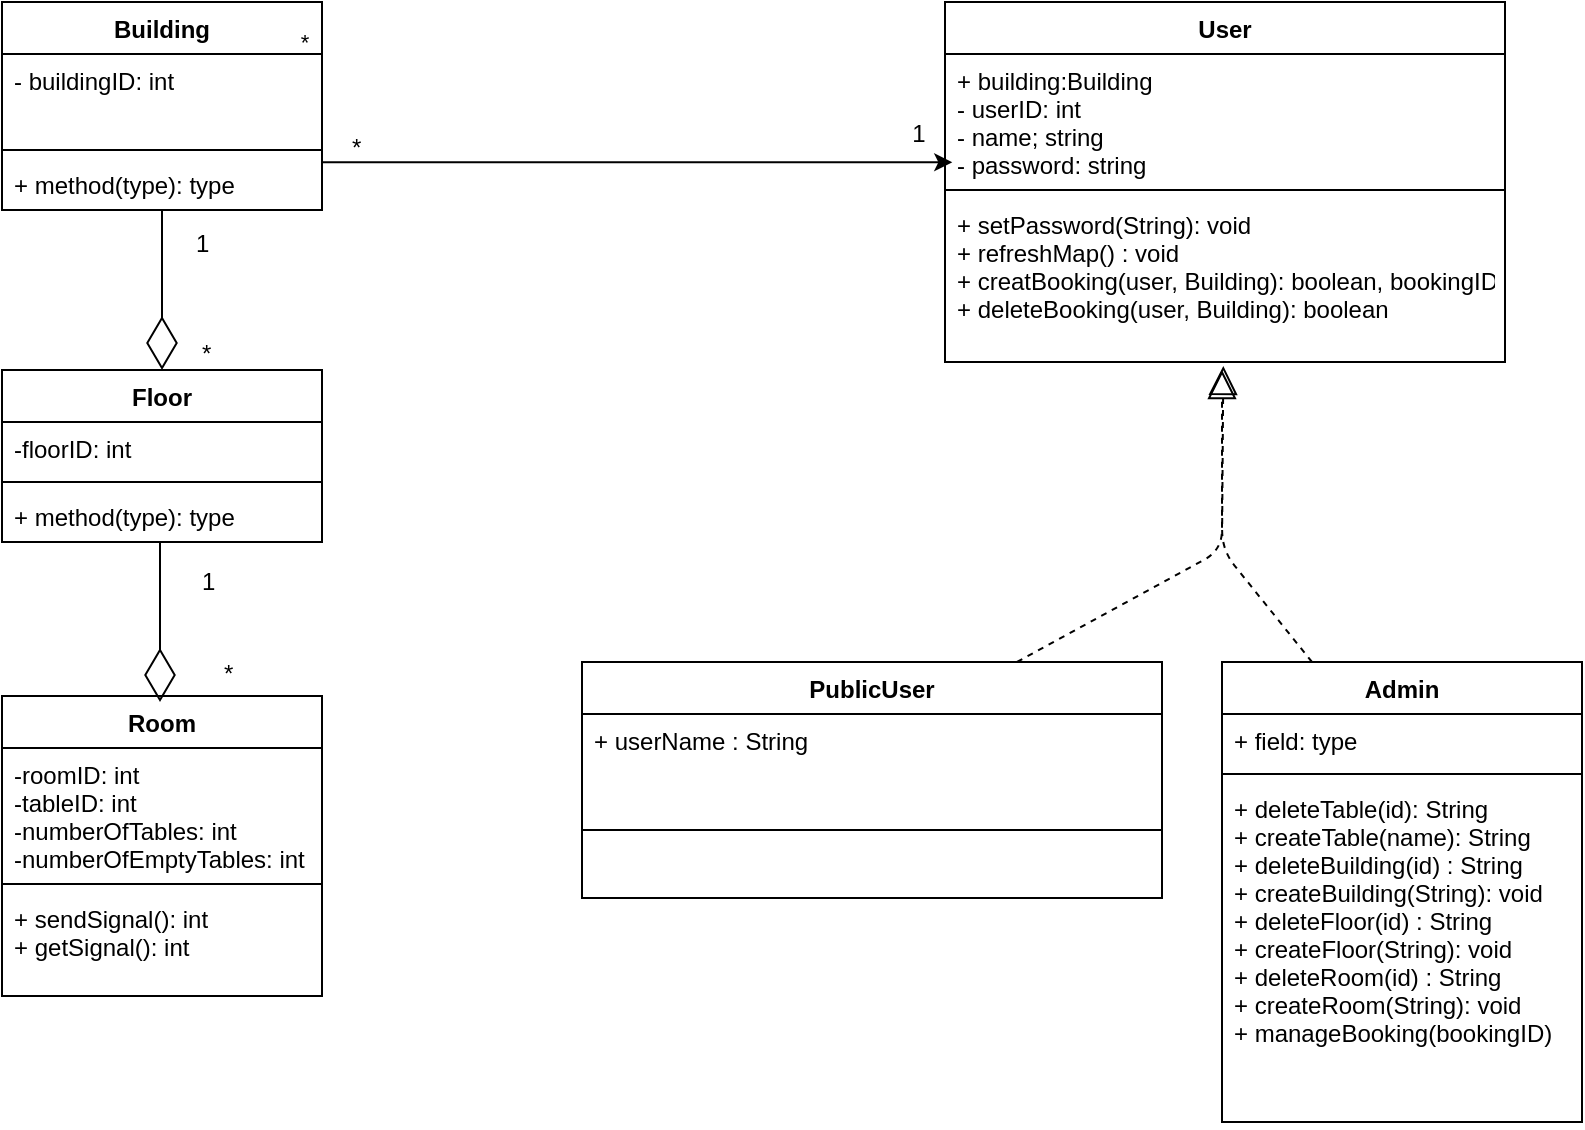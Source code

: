 <mxfile version="10.5.8" type="github"><diagram id="rTUIbsL52zfI17CwxYy-" name="Page-1"><mxGraphModel dx="862" dy="416" grid="1" gridSize="10" guides="1" tooltips="1" connect="1" arrows="1" fold="1" page="1" pageScale="1" pageWidth="827" pageHeight="1169" math="0" shadow="0"><root><mxCell id="0"/><mxCell id="1" parent="0"/><mxCell id="a0J-lWOoTGamnd43DU0Q-1" value="Building" style="swimlane;fontStyle=1;align=center;verticalAlign=top;childLayout=stackLayout;horizontal=1;startSize=26;horizontalStack=0;resizeParent=1;resizeParentMax=0;resizeLast=0;collapsible=1;marginBottom=0;labelBackgroundColor=none;" parent="1" vertex="1"><mxGeometry x="20" y="16" width="160" height="104" as="geometry"/></mxCell><mxCell id="a0J-lWOoTGamnd43DU0Q-2" value="- buildingID: int&#10;" style="text;strokeColor=none;fillColor=none;align=left;verticalAlign=top;spacingLeft=4;spacingRight=4;overflow=hidden;rotatable=0;points=[[0,0.5],[1,0.5]];portConstraint=eastwest;labelBackgroundColor=none;" parent="a0J-lWOoTGamnd43DU0Q-1" vertex="1"><mxGeometry y="26" width="160" height="44" as="geometry"/></mxCell><mxCell id="a0J-lWOoTGamnd43DU0Q-3" value="" style="line;strokeWidth=1;fillColor=none;align=left;verticalAlign=middle;spacingTop=-1;spacingLeft=3;spacingRight=3;rotatable=0;labelPosition=right;points=[];portConstraint=eastwest;labelBackgroundColor=none;" parent="a0J-lWOoTGamnd43DU0Q-1" vertex="1"><mxGeometry y="70" width="160" height="8" as="geometry"/></mxCell><mxCell id="a0J-lWOoTGamnd43DU0Q-4" value="+ method(type): type" style="text;strokeColor=none;fillColor=none;align=left;verticalAlign=top;spacingLeft=4;spacingRight=4;overflow=hidden;rotatable=0;points=[[0,0.5],[1,0.5]];portConstraint=eastwest;labelBackgroundColor=none;" parent="a0J-lWOoTGamnd43DU0Q-1" vertex="1"><mxGeometry y="78" width="160" height="26" as="geometry"/></mxCell><mxCell id="a0J-lWOoTGamnd43DU0Q-5" value="Room&#10;&#10;" style="swimlane;fontStyle=1;align=center;verticalAlign=top;childLayout=stackLayout;horizontal=1;startSize=26;horizontalStack=0;resizeParent=1;resizeParentMax=0;resizeLast=0;collapsible=1;marginBottom=0;labelBackgroundColor=none;" parent="1" vertex="1"><mxGeometry x="20" y="363" width="160" height="150" as="geometry"/></mxCell><mxCell id="a0J-lWOoTGamnd43DU0Q-6" value="-roomID: int&#10;-tableID: int&#10;-numberOfTables: int&#10;-numberOfEmptyTables: int" style="text;strokeColor=none;fillColor=none;align=left;verticalAlign=top;spacingLeft=4;spacingRight=4;overflow=hidden;rotatable=0;points=[[0,0.5],[1,0.5]];portConstraint=eastwest;labelBackgroundColor=none;" parent="a0J-lWOoTGamnd43DU0Q-5" vertex="1"><mxGeometry y="26" width="160" height="64" as="geometry"/></mxCell><mxCell id="a0J-lWOoTGamnd43DU0Q-7" value="" style="line;strokeWidth=1;fillColor=none;align=left;verticalAlign=middle;spacingTop=-1;spacingLeft=3;spacingRight=3;rotatable=0;labelPosition=right;points=[];portConstraint=eastwest;labelBackgroundColor=none;" parent="a0J-lWOoTGamnd43DU0Q-5" vertex="1"><mxGeometry y="90" width="160" height="8" as="geometry"/></mxCell><mxCell id="a0J-lWOoTGamnd43DU0Q-8" value="+ sendSignal(): int&#10;+ getSignal(): int&#10;&#10;" style="text;strokeColor=none;fillColor=none;align=left;verticalAlign=top;spacingLeft=4;spacingRight=4;overflow=hidden;rotatable=0;points=[[0,0.5],[1,0.5]];portConstraint=eastwest;labelBackgroundColor=none;" parent="a0J-lWOoTGamnd43DU0Q-5" vertex="1"><mxGeometry y="98" width="160" height="52" as="geometry"/></mxCell><mxCell id="a0J-lWOoTGamnd43DU0Q-9" value="" style="endArrow=diamondThin;endFill=0;endSize=24;html=1;exitX=0.5;exitY=1;exitDx=0;exitDy=0;exitPerimeter=0;labelBackgroundColor=none;" parent="1" source="a0J-lWOoTGamnd43DU0Q-4" edge="1"><mxGeometry width="160" relative="1" as="geometry"><mxPoint x="100" y="130" as="sourcePoint"/><mxPoint x="100" y="200" as="targetPoint"/></mxGeometry></mxCell><mxCell id="a0J-lWOoTGamnd43DU0Q-10" value="Floor" style="swimlane;fontStyle=1;align=center;verticalAlign=top;childLayout=stackLayout;horizontal=1;startSize=26;horizontalStack=0;resizeParent=1;resizeParentMax=0;resizeLast=0;collapsible=1;marginBottom=0;labelBackgroundColor=none;" parent="1" vertex="1"><mxGeometry x="20" y="200" width="160" height="86" as="geometry"/></mxCell><mxCell id="a0J-lWOoTGamnd43DU0Q-11" value="-floorID: int&#10;&#10;" style="text;strokeColor=none;fillColor=none;align=left;verticalAlign=top;spacingLeft=4;spacingRight=4;overflow=hidden;rotatable=0;points=[[0,0.5],[1,0.5]];portConstraint=eastwest;labelBackgroundColor=none;" parent="a0J-lWOoTGamnd43DU0Q-10" vertex="1"><mxGeometry y="26" width="160" height="26" as="geometry"/></mxCell><mxCell id="a0J-lWOoTGamnd43DU0Q-12" value="" style="line;strokeWidth=1;fillColor=none;align=left;verticalAlign=middle;spacingTop=-1;spacingLeft=3;spacingRight=3;rotatable=0;labelPosition=right;points=[];portConstraint=eastwest;labelBackgroundColor=none;" parent="a0J-lWOoTGamnd43DU0Q-10" vertex="1"><mxGeometry y="52" width="160" height="8" as="geometry"/></mxCell><mxCell id="a0J-lWOoTGamnd43DU0Q-13" value="+ method(type): type" style="text;strokeColor=none;fillColor=none;align=left;verticalAlign=top;spacingLeft=4;spacingRight=4;overflow=hidden;rotatable=0;points=[[0,0.5],[1,0.5]];portConstraint=eastwest;labelBackgroundColor=none;" parent="a0J-lWOoTGamnd43DU0Q-10" vertex="1"><mxGeometry y="60" width="160" height="26" as="geometry"/></mxCell><mxCell id="a0J-lWOoTGamnd43DU0Q-14" value="" style="endArrow=diamondThin;endFill=0;endSize=24;html=1;exitX=0.5;exitY=1;exitDx=0;exitDy=0;exitPerimeter=0;labelBackgroundColor=none;" parent="1" edge="1"><mxGeometry width="160" relative="1" as="geometry"><mxPoint x="99" y="286" as="sourcePoint"/><mxPoint x="99" y="366" as="targetPoint"/></mxGeometry></mxCell><mxCell id="a0J-lWOoTGamnd43DU0Q-15" value="User&#10;&#10;" style="swimlane;fontStyle=1;align=center;verticalAlign=top;childLayout=stackLayout;horizontal=1;startSize=26;horizontalStack=0;resizeParent=1;resizeParentMax=0;resizeLast=0;collapsible=1;marginBottom=0;labelBackgroundColor=none;" parent="1" vertex="1"><mxGeometry x="491.5" y="16" width="280" height="180" as="geometry"/></mxCell><mxCell id="a0J-lWOoTGamnd43DU0Q-16" value="+ building:Building&#10;- userID: int&#10;- name; string&#10;- password: string&#10;" style="text;strokeColor=none;fillColor=none;align=left;verticalAlign=top;spacingLeft=4;spacingRight=4;overflow=hidden;rotatable=0;points=[[0,0.5],[1,0.5]];portConstraint=eastwest;labelBackgroundColor=none;" parent="a0J-lWOoTGamnd43DU0Q-15" vertex="1"><mxGeometry y="26" width="280" height="64" as="geometry"/></mxCell><mxCell id="a0J-lWOoTGamnd43DU0Q-17" value="" style="line;strokeWidth=1;fillColor=none;align=left;verticalAlign=middle;spacingTop=-1;spacingLeft=3;spacingRight=3;rotatable=0;labelPosition=right;points=[];portConstraint=eastwest;labelBackgroundColor=none;" parent="a0J-lWOoTGamnd43DU0Q-15" vertex="1"><mxGeometry y="90" width="280" height="8" as="geometry"/></mxCell><mxCell id="a0J-lWOoTGamnd43DU0Q-18" value="+ setPassword(String): void&#10;+ refreshMap() : void&#10;+ creatBooking(user, Building): boolean, bookingID&#10;+ deleteBooking(user, Building): boolean&#10;&#10;" style="text;strokeColor=none;fillColor=none;align=left;verticalAlign=top;spacingLeft=4;spacingRight=4;overflow=hidden;rotatable=0;points=[[0,0.5],[1,0.5]];portConstraint=eastwest;labelBackgroundColor=none;" parent="a0J-lWOoTGamnd43DU0Q-15" vertex="1"><mxGeometry y="98" width="280" height="82" as="geometry"/></mxCell><mxCell id="a0J-lWOoTGamnd43DU0Q-19" value="Admin&#10;" style="swimlane;fontStyle=1;align=center;verticalAlign=top;childLayout=stackLayout;horizontal=1;startSize=26;horizontalStack=0;resizeParent=1;resizeParentMax=0;resizeLast=0;collapsible=1;marginBottom=0;labelBackgroundColor=none;" parent="1" vertex="1"><mxGeometry x="630" y="346" width="180" height="230" as="geometry"/></mxCell><mxCell id="a0J-lWOoTGamnd43DU0Q-20" value="+ field: type" style="text;strokeColor=none;fillColor=none;align=left;verticalAlign=top;spacingLeft=4;spacingRight=4;overflow=hidden;rotatable=0;points=[[0,0.5],[1,0.5]];portConstraint=eastwest;labelBackgroundColor=none;" parent="a0J-lWOoTGamnd43DU0Q-19" vertex="1"><mxGeometry y="26" width="180" height="26" as="geometry"/></mxCell><mxCell id="a0J-lWOoTGamnd43DU0Q-21" value="" style="line;strokeWidth=1;fillColor=none;align=left;verticalAlign=middle;spacingTop=-1;spacingLeft=3;spacingRight=3;rotatable=0;labelPosition=right;points=[];portConstraint=eastwest;labelBackgroundColor=none;" parent="a0J-lWOoTGamnd43DU0Q-19" vertex="1"><mxGeometry y="52" width="180" height="8" as="geometry"/></mxCell><mxCell id="a0J-lWOoTGamnd43DU0Q-22" value="+ deleteTable(id): String&#10;+ createTable(name): String&#10;+ deleteBuilding(id) : String&#10;+ createBuilding(String): void&#10;+ deleteFloor(id) : String&#10;+ createFloor(String): void&#10;+ deleteRoom(id) : String&#10;+ createRoom(String): void&#10;+ manageBooking(bookingID)&#10;&#10;" style="text;strokeColor=none;fillColor=none;align=left;verticalAlign=top;spacingLeft=4;spacingRight=4;overflow=hidden;rotatable=0;points=[[0,0.5],[1,0.5]];portConstraint=eastwest;labelBackgroundColor=none;" parent="a0J-lWOoTGamnd43DU0Q-19" vertex="1"><mxGeometry y="60" width="180" height="170" as="geometry"/></mxCell><mxCell id="a0J-lWOoTGamnd43DU0Q-23" value="PublicUser&#10;" style="swimlane;fontStyle=1;align=center;verticalAlign=top;childLayout=stackLayout;horizontal=1;startSize=26;horizontalStack=0;resizeParent=1;resizeParentMax=0;resizeLast=0;collapsible=1;marginBottom=0;labelBackgroundColor=none;" parent="1" vertex="1"><mxGeometry x="310" y="346" width="290" height="118" as="geometry"/></mxCell><mxCell id="a0J-lWOoTGamnd43DU0Q-24" value="+ userName : String" style="text;strokeColor=none;fillColor=none;align=left;verticalAlign=top;spacingLeft=4;spacingRight=4;overflow=hidden;rotatable=0;points=[[0,0.5],[1,0.5]];portConstraint=eastwest;labelBackgroundColor=none;" parent="a0J-lWOoTGamnd43DU0Q-23" vertex="1"><mxGeometry y="26" width="290" height="24" as="geometry"/></mxCell><mxCell id="a0J-lWOoTGamnd43DU0Q-25" value="" style="line;strokeWidth=1;fillColor=none;align=left;verticalAlign=middle;spacingTop=-1;spacingLeft=3;spacingRight=3;rotatable=0;labelPosition=right;points=[];portConstraint=eastwest;labelBackgroundColor=none;" parent="a0J-lWOoTGamnd43DU0Q-23" vertex="1"><mxGeometry y="50" width="290" height="68" as="geometry"/></mxCell><mxCell id="a0J-lWOoTGamnd43DU0Q-30" value="" style="endArrow=block;dashed=1;endFill=0;endSize=12;html=1;exitX=0.75;exitY=0;exitDx=0;exitDy=0;labelBackgroundColor=none;" parent="1" source="a0J-lWOoTGamnd43DU0Q-23" edge="1"><mxGeometry width="160" relative="1" as="geometry"><mxPoint x="290" y="424" as="sourcePoint"/><mxPoint x="630" y="200" as="targetPoint"/><Array as="points"><mxPoint x="630" y="290"/></Array></mxGeometry></mxCell><mxCell id="a0J-lWOoTGamnd43DU0Q-31" value="" style="endArrow=block;dashed=1;endFill=0;endSize=12;html=1;exitX=0.25;exitY=0;exitDx=0;exitDy=0;labelBackgroundColor=none;entryX=0.497;entryY=1.024;entryDx=0;entryDy=0;entryPerimeter=0;" parent="1" source="a0J-lWOoTGamnd43DU0Q-19" edge="1" target="a0J-lWOoTGamnd43DU0Q-18"><mxGeometry width="160" relative="1" as="geometry"><mxPoint x="570" y="238" as="sourcePoint"/><mxPoint x="630" y="270" as="targetPoint"/><Array as="points"><mxPoint x="630" y="290"/></Array></mxGeometry></mxCell><mxCell id="a0J-lWOoTGamnd43DU0Q-32" value="*" style="edgeStyle=orthogonalEdgeStyle;rounded=0;orthogonalLoop=1;jettySize=auto;html=1;exitX=1;exitY=0.5;exitDx=0;exitDy=0;entryX=0.013;entryY=0.846;entryDx=0;entryDy=0;entryPerimeter=0;labelBackgroundColor=none;" parent="1" source="a0J-lWOoTGamnd43DU0Q-2" target="a0J-lWOoTGamnd43DU0Q-16" edge="1"><mxGeometry x="-0.959" y="-19" relative="1" as="geometry"><Array as="points"><mxPoint x="180" y="97"/></Array><mxPoint x="10" y="-35" as="offset"/></mxGeometry></mxCell><mxCell id="a0J-lWOoTGamnd43DU0Q-33" value="1" style="text;html=1;resizable=0;points=[];align=center;verticalAlign=middle;labelBackgroundColor=none;" parent="a0J-lWOoTGamnd43DU0Q-32" vertex="1" connectable="0"><mxGeometry x="0.774" relative="1" as="geometry"><mxPoint x="22" y="-14" as="offset"/></mxGeometry></mxCell><mxCell id="dLLqgZWTxSUkQOyX7BMY-3" value="*" style="text;html=1;resizable=0;points=[];autosize=1;align=left;verticalAlign=top;spacingTop=-4;" vertex="1" parent="1"><mxGeometry x="193" y="79" width="20" height="20" as="geometry"/></mxCell><mxCell id="dLLqgZWTxSUkQOyX7BMY-4" value="1" style="text;html=1;resizable=0;points=[];autosize=1;align=left;verticalAlign=top;spacingTop=-4;" vertex="1" parent="1"><mxGeometry x="115" y="127" width="20" height="20" as="geometry"/></mxCell><mxCell id="dLLqgZWTxSUkQOyX7BMY-5" value="*" style="text;html=1;resizable=0;points=[];autosize=1;align=left;verticalAlign=top;spacingTop=-4;" vertex="1" parent="1"><mxGeometry x="118" y="182" width="20" height="20" as="geometry"/></mxCell><mxCell id="dLLqgZWTxSUkQOyX7BMY-6" value="1" style="text;html=1;resizable=0;points=[];autosize=1;align=left;verticalAlign=top;spacingTop=-4;" vertex="1" parent="1"><mxGeometry x="118" y="296" width="20" height="20" as="geometry"/></mxCell><mxCell id="dLLqgZWTxSUkQOyX7BMY-7" value="*" style="text;html=1;resizable=0;points=[];autosize=1;align=left;verticalAlign=top;spacingTop=-4;" vertex="1" parent="1"><mxGeometry x="129" y="342" width="20" height="20" as="geometry"/></mxCell></root></mxGraphModel></diagram></mxfile>